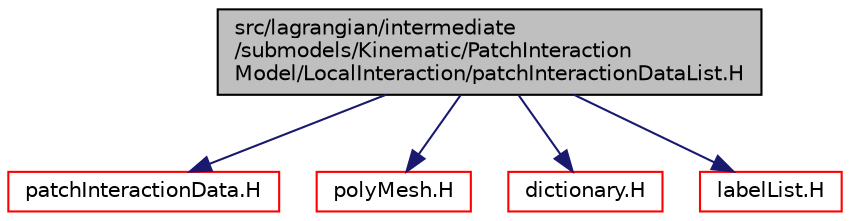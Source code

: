 digraph "src/lagrangian/intermediate/submodels/Kinematic/PatchInteractionModel/LocalInteraction/patchInteractionDataList.H"
{
  bgcolor="transparent";
  edge [fontname="Helvetica",fontsize="10",labelfontname="Helvetica",labelfontsize="10"];
  node [fontname="Helvetica",fontsize="10",shape=record];
  Node0 [label="src/lagrangian/intermediate\l/submodels/Kinematic/PatchInteraction\lModel/LocalInteraction/patchInteractionDataList.H",height=0.2,width=0.4,color="black", fillcolor="grey75", style="filled", fontcolor="black"];
  Node0 -> Node1 [color="midnightblue",fontsize="10",style="solid",fontname="Helvetica"];
  Node1 [label="patchInteractionData.H",height=0.2,width=0.4,color="red",URL="$a06617.html"];
  Node0 -> Node67 [color="midnightblue",fontsize="10",style="solid",fontname="Helvetica"];
  Node67 [label="polyMesh.H",height=0.2,width=0.4,color="red",URL="$a12398.html"];
  Node0 -> Node218 [color="midnightblue",fontsize="10",style="solid",fontname="Helvetica"];
  Node218 [label="dictionary.H",height=0.2,width=0.4,color="red",URL="$a09506.html"];
  Node0 -> Node121 [color="midnightblue",fontsize="10",style="solid",fontname="Helvetica"];
  Node121 [label="labelList.H",height=0.2,width=0.4,color="red",URL="$a13154.html"];
}
